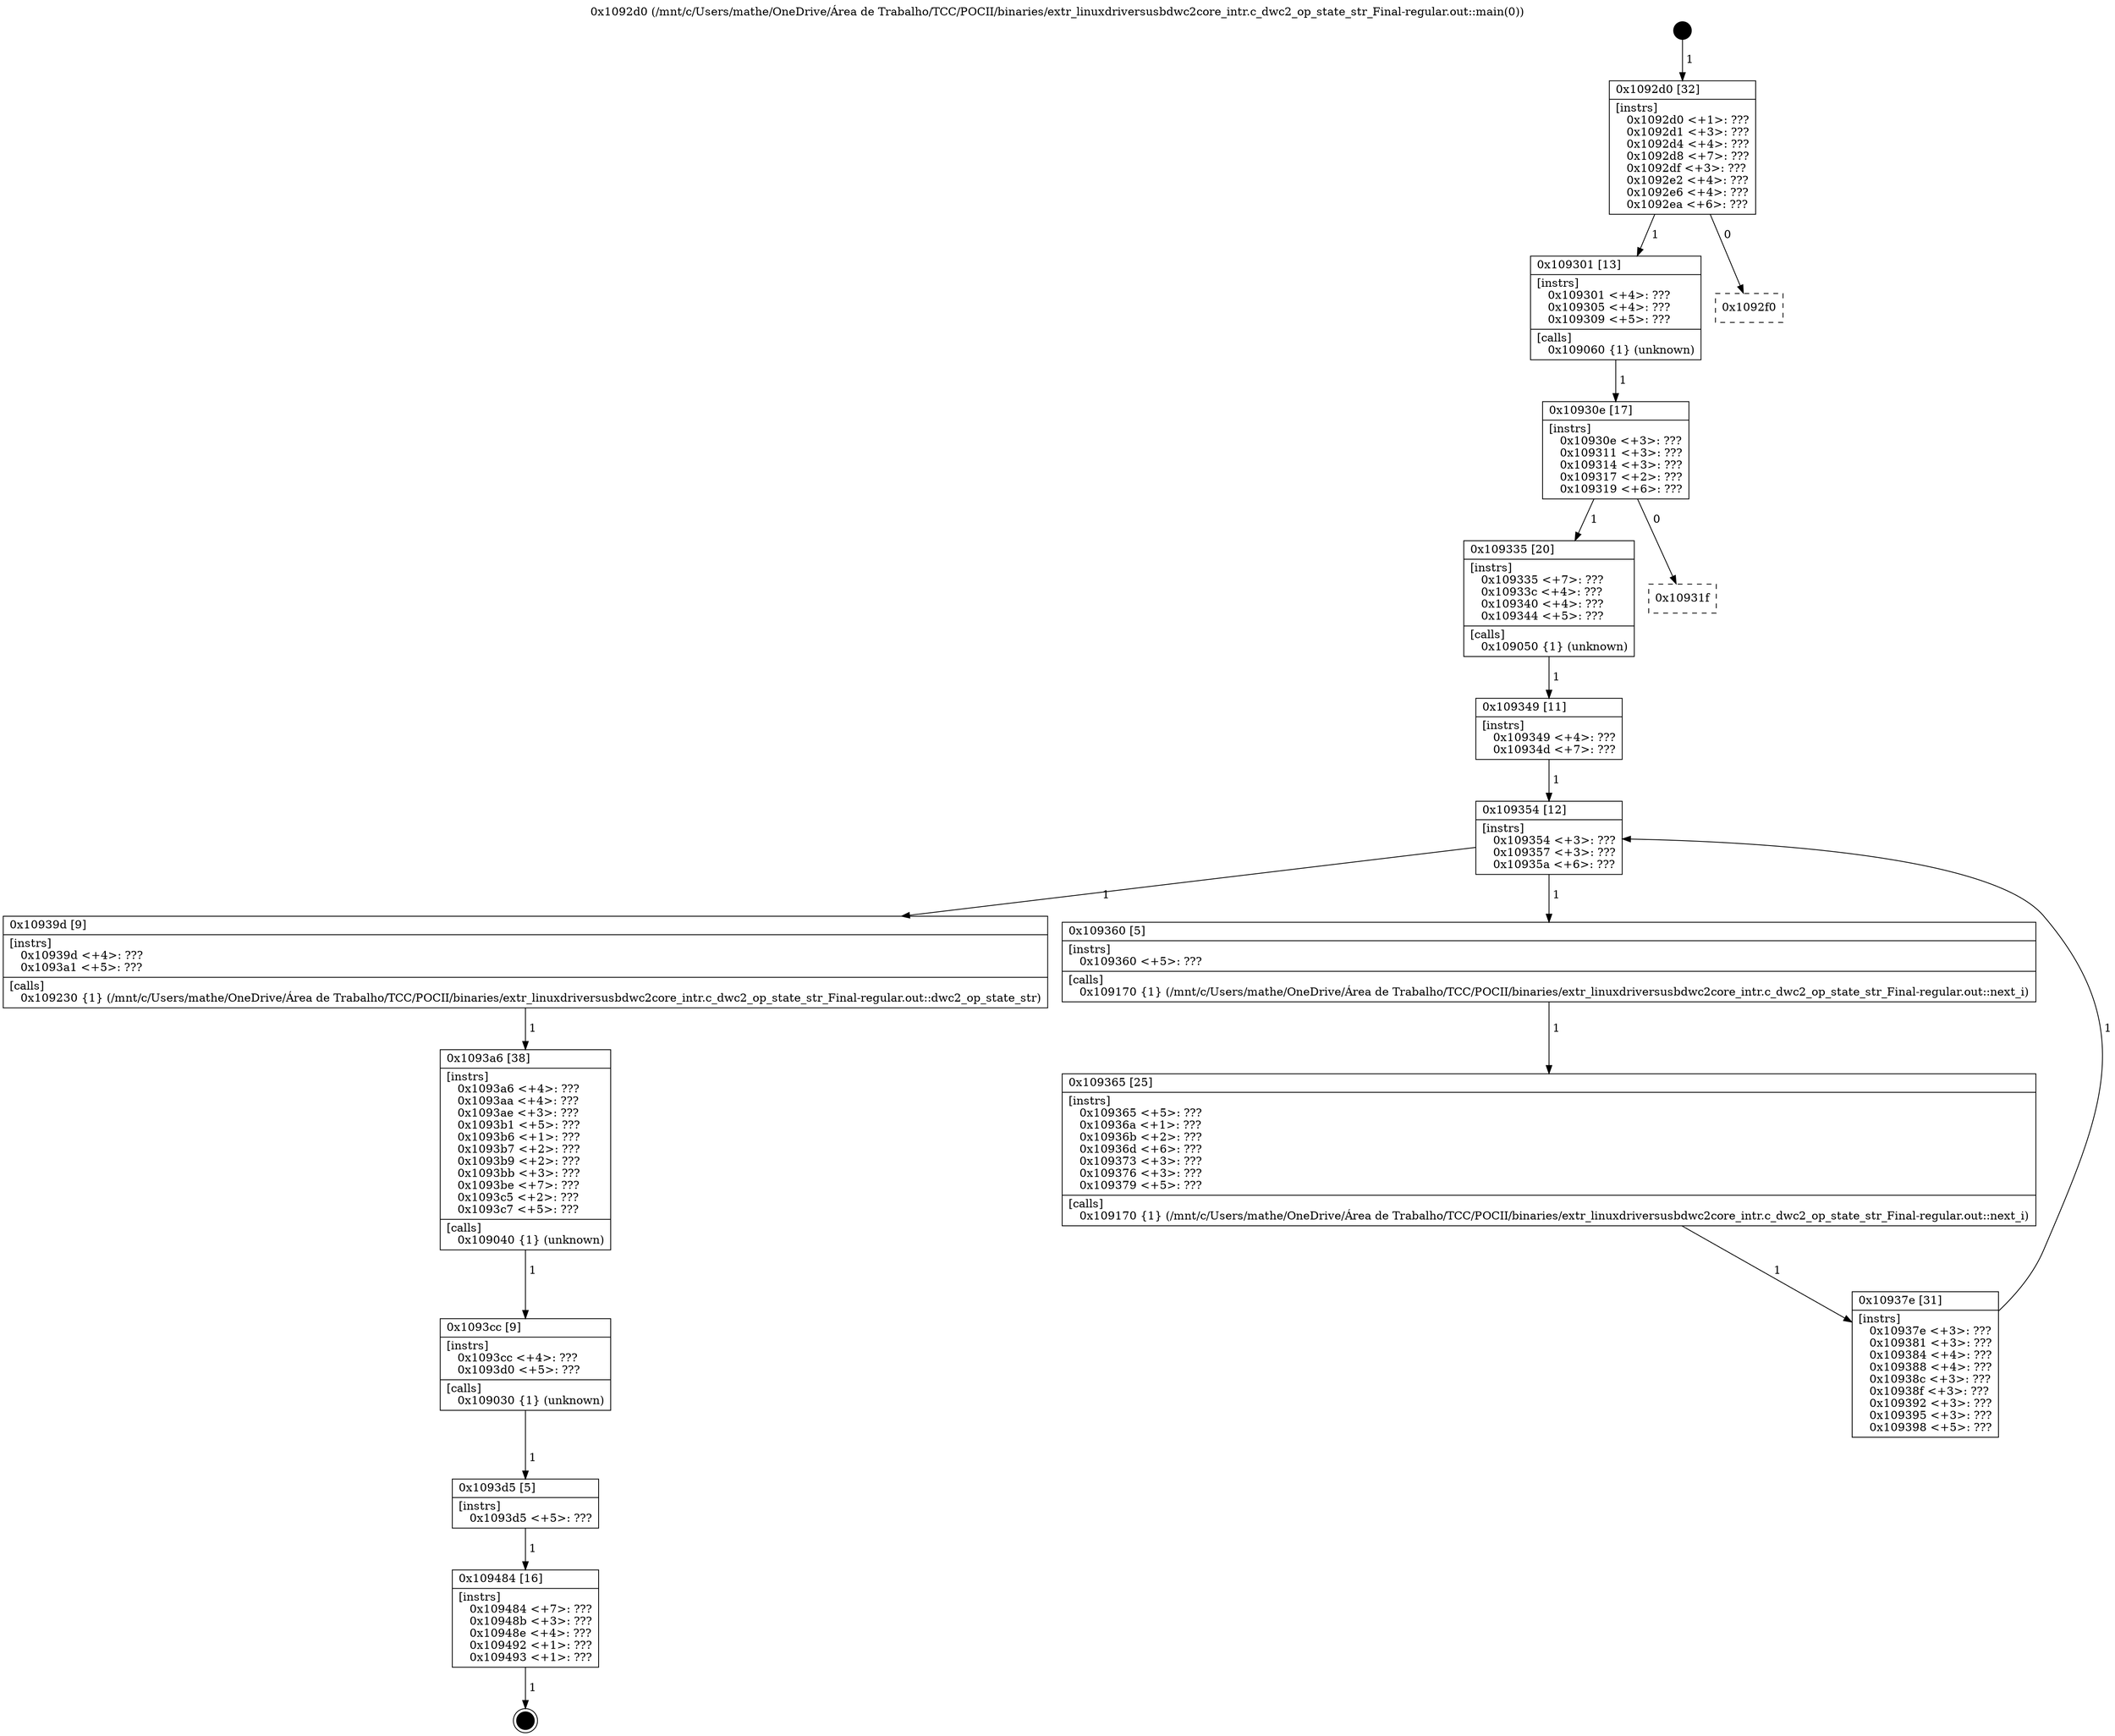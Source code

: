 digraph "0x1092d0" {
  label = "0x1092d0 (/mnt/c/Users/mathe/OneDrive/Área de Trabalho/TCC/POCII/binaries/extr_linuxdriversusbdwc2core_intr.c_dwc2_op_state_str_Final-regular.out::main(0))"
  labelloc = "t"
  node[shape=record]

  Entry [label="",width=0.3,height=0.3,shape=circle,fillcolor=black,style=filled]
  "0x1092d0" [label="{
     0x1092d0 [32]\l
     | [instrs]\l
     &nbsp;&nbsp;0x1092d0 \<+1\>: ???\l
     &nbsp;&nbsp;0x1092d1 \<+3\>: ???\l
     &nbsp;&nbsp;0x1092d4 \<+4\>: ???\l
     &nbsp;&nbsp;0x1092d8 \<+7\>: ???\l
     &nbsp;&nbsp;0x1092df \<+3\>: ???\l
     &nbsp;&nbsp;0x1092e2 \<+4\>: ???\l
     &nbsp;&nbsp;0x1092e6 \<+4\>: ???\l
     &nbsp;&nbsp;0x1092ea \<+6\>: ???\l
  }"]
  "0x109301" [label="{
     0x109301 [13]\l
     | [instrs]\l
     &nbsp;&nbsp;0x109301 \<+4\>: ???\l
     &nbsp;&nbsp;0x109305 \<+4\>: ???\l
     &nbsp;&nbsp;0x109309 \<+5\>: ???\l
     | [calls]\l
     &nbsp;&nbsp;0x109060 \{1\} (unknown)\l
  }"]
  "0x1092f0" [label="{
     0x1092f0\l
  }", style=dashed]
  "0x10930e" [label="{
     0x10930e [17]\l
     | [instrs]\l
     &nbsp;&nbsp;0x10930e \<+3\>: ???\l
     &nbsp;&nbsp;0x109311 \<+3\>: ???\l
     &nbsp;&nbsp;0x109314 \<+3\>: ???\l
     &nbsp;&nbsp;0x109317 \<+2\>: ???\l
     &nbsp;&nbsp;0x109319 \<+6\>: ???\l
  }"]
  "0x109335" [label="{
     0x109335 [20]\l
     | [instrs]\l
     &nbsp;&nbsp;0x109335 \<+7\>: ???\l
     &nbsp;&nbsp;0x10933c \<+4\>: ???\l
     &nbsp;&nbsp;0x109340 \<+4\>: ???\l
     &nbsp;&nbsp;0x109344 \<+5\>: ???\l
     | [calls]\l
     &nbsp;&nbsp;0x109050 \{1\} (unknown)\l
  }"]
  "0x10931f" [label="{
     0x10931f\l
  }", style=dashed]
  "0x109354" [label="{
     0x109354 [12]\l
     | [instrs]\l
     &nbsp;&nbsp;0x109354 \<+3\>: ???\l
     &nbsp;&nbsp;0x109357 \<+3\>: ???\l
     &nbsp;&nbsp;0x10935a \<+6\>: ???\l
  }"]
  "0x10939d" [label="{
     0x10939d [9]\l
     | [instrs]\l
     &nbsp;&nbsp;0x10939d \<+4\>: ???\l
     &nbsp;&nbsp;0x1093a1 \<+5\>: ???\l
     | [calls]\l
     &nbsp;&nbsp;0x109230 \{1\} (/mnt/c/Users/mathe/OneDrive/Área de Trabalho/TCC/POCII/binaries/extr_linuxdriversusbdwc2core_intr.c_dwc2_op_state_str_Final-regular.out::dwc2_op_state_str)\l
  }"]
  "0x109360" [label="{
     0x109360 [5]\l
     | [instrs]\l
     &nbsp;&nbsp;0x109360 \<+5\>: ???\l
     | [calls]\l
     &nbsp;&nbsp;0x109170 \{1\} (/mnt/c/Users/mathe/OneDrive/Área de Trabalho/TCC/POCII/binaries/extr_linuxdriversusbdwc2core_intr.c_dwc2_op_state_str_Final-regular.out::next_i)\l
  }"]
  "0x109365" [label="{
     0x109365 [25]\l
     | [instrs]\l
     &nbsp;&nbsp;0x109365 \<+5\>: ???\l
     &nbsp;&nbsp;0x10936a \<+1\>: ???\l
     &nbsp;&nbsp;0x10936b \<+2\>: ???\l
     &nbsp;&nbsp;0x10936d \<+6\>: ???\l
     &nbsp;&nbsp;0x109373 \<+3\>: ???\l
     &nbsp;&nbsp;0x109376 \<+3\>: ???\l
     &nbsp;&nbsp;0x109379 \<+5\>: ???\l
     | [calls]\l
     &nbsp;&nbsp;0x109170 \{1\} (/mnt/c/Users/mathe/OneDrive/Área de Trabalho/TCC/POCII/binaries/extr_linuxdriversusbdwc2core_intr.c_dwc2_op_state_str_Final-regular.out::next_i)\l
  }"]
  "0x10937e" [label="{
     0x10937e [31]\l
     | [instrs]\l
     &nbsp;&nbsp;0x10937e \<+3\>: ???\l
     &nbsp;&nbsp;0x109381 \<+3\>: ???\l
     &nbsp;&nbsp;0x109384 \<+4\>: ???\l
     &nbsp;&nbsp;0x109388 \<+4\>: ???\l
     &nbsp;&nbsp;0x10938c \<+3\>: ???\l
     &nbsp;&nbsp;0x10938f \<+3\>: ???\l
     &nbsp;&nbsp;0x109392 \<+3\>: ???\l
     &nbsp;&nbsp;0x109395 \<+3\>: ???\l
     &nbsp;&nbsp;0x109398 \<+5\>: ???\l
  }"]
  "0x109349" [label="{
     0x109349 [11]\l
     | [instrs]\l
     &nbsp;&nbsp;0x109349 \<+4\>: ???\l
     &nbsp;&nbsp;0x10934d \<+7\>: ???\l
  }"]
  "0x1093a6" [label="{
     0x1093a6 [38]\l
     | [instrs]\l
     &nbsp;&nbsp;0x1093a6 \<+4\>: ???\l
     &nbsp;&nbsp;0x1093aa \<+4\>: ???\l
     &nbsp;&nbsp;0x1093ae \<+3\>: ???\l
     &nbsp;&nbsp;0x1093b1 \<+5\>: ???\l
     &nbsp;&nbsp;0x1093b6 \<+1\>: ???\l
     &nbsp;&nbsp;0x1093b7 \<+2\>: ???\l
     &nbsp;&nbsp;0x1093b9 \<+2\>: ???\l
     &nbsp;&nbsp;0x1093bb \<+3\>: ???\l
     &nbsp;&nbsp;0x1093be \<+7\>: ???\l
     &nbsp;&nbsp;0x1093c5 \<+2\>: ???\l
     &nbsp;&nbsp;0x1093c7 \<+5\>: ???\l
     | [calls]\l
     &nbsp;&nbsp;0x109040 \{1\} (unknown)\l
  }"]
  "0x1093cc" [label="{
     0x1093cc [9]\l
     | [instrs]\l
     &nbsp;&nbsp;0x1093cc \<+4\>: ???\l
     &nbsp;&nbsp;0x1093d0 \<+5\>: ???\l
     | [calls]\l
     &nbsp;&nbsp;0x109030 \{1\} (unknown)\l
  }"]
  "0x1093d5" [label="{
     0x1093d5 [5]\l
     | [instrs]\l
     &nbsp;&nbsp;0x1093d5 \<+5\>: ???\l
  }"]
  "0x109484" [label="{
     0x109484 [16]\l
     | [instrs]\l
     &nbsp;&nbsp;0x109484 \<+7\>: ???\l
     &nbsp;&nbsp;0x10948b \<+3\>: ???\l
     &nbsp;&nbsp;0x10948e \<+4\>: ???\l
     &nbsp;&nbsp;0x109492 \<+1\>: ???\l
     &nbsp;&nbsp;0x109493 \<+1\>: ???\l
  }"]
  Exit [label="",width=0.3,height=0.3,shape=circle,fillcolor=black,style=filled,peripheries=2]
  Entry -> "0x1092d0" [label=" 1"]
  "0x1092d0" -> "0x109301" [label=" 1"]
  "0x1092d0" -> "0x1092f0" [label=" 0"]
  "0x109301" -> "0x10930e" [label=" 1"]
  "0x10930e" -> "0x109335" [label=" 1"]
  "0x10930e" -> "0x10931f" [label=" 0"]
  "0x109335" -> "0x109349" [label=" 1"]
  "0x109354" -> "0x10939d" [label=" 1"]
  "0x109354" -> "0x109360" [label=" 1"]
  "0x109360" -> "0x109365" [label=" 1"]
  "0x109365" -> "0x10937e" [label=" 1"]
  "0x109349" -> "0x109354" [label=" 1"]
  "0x10937e" -> "0x109354" [label=" 1"]
  "0x10939d" -> "0x1093a6" [label=" 1"]
  "0x1093a6" -> "0x1093cc" [label=" 1"]
  "0x1093cc" -> "0x1093d5" [label=" 1"]
  "0x1093d5" -> "0x109484" [label=" 1"]
  "0x109484" -> Exit [label=" 1"]
}
